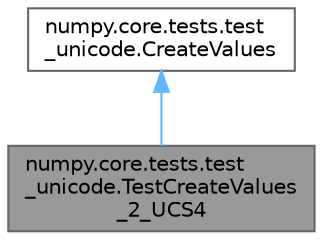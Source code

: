 digraph "numpy.core.tests.test_unicode.TestCreateValues_2_UCS4"
{
 // LATEX_PDF_SIZE
  bgcolor="transparent";
  edge [fontname=Helvetica,fontsize=10,labelfontname=Helvetica,labelfontsize=10];
  node [fontname=Helvetica,fontsize=10,shape=box,height=0.2,width=0.4];
  Node1 [id="Node000001",label="numpy.core.tests.test\l_unicode.TestCreateValues\l_2_UCS4",height=0.2,width=0.4,color="gray40", fillcolor="grey60", style="filled", fontcolor="black",tooltip=" "];
  Node2 -> Node1 [id="edge1_Node000001_Node000002",dir="back",color="steelblue1",style="solid",tooltip=" "];
  Node2 [id="Node000002",label="numpy.core.tests.test\l_unicode.CreateValues",height=0.2,width=0.4,color="gray40", fillcolor="white", style="filled",URL="$d4/dcf/classnumpy_1_1core_1_1tests_1_1test__unicode_1_1CreateValues.html",tooltip=" "];
}
